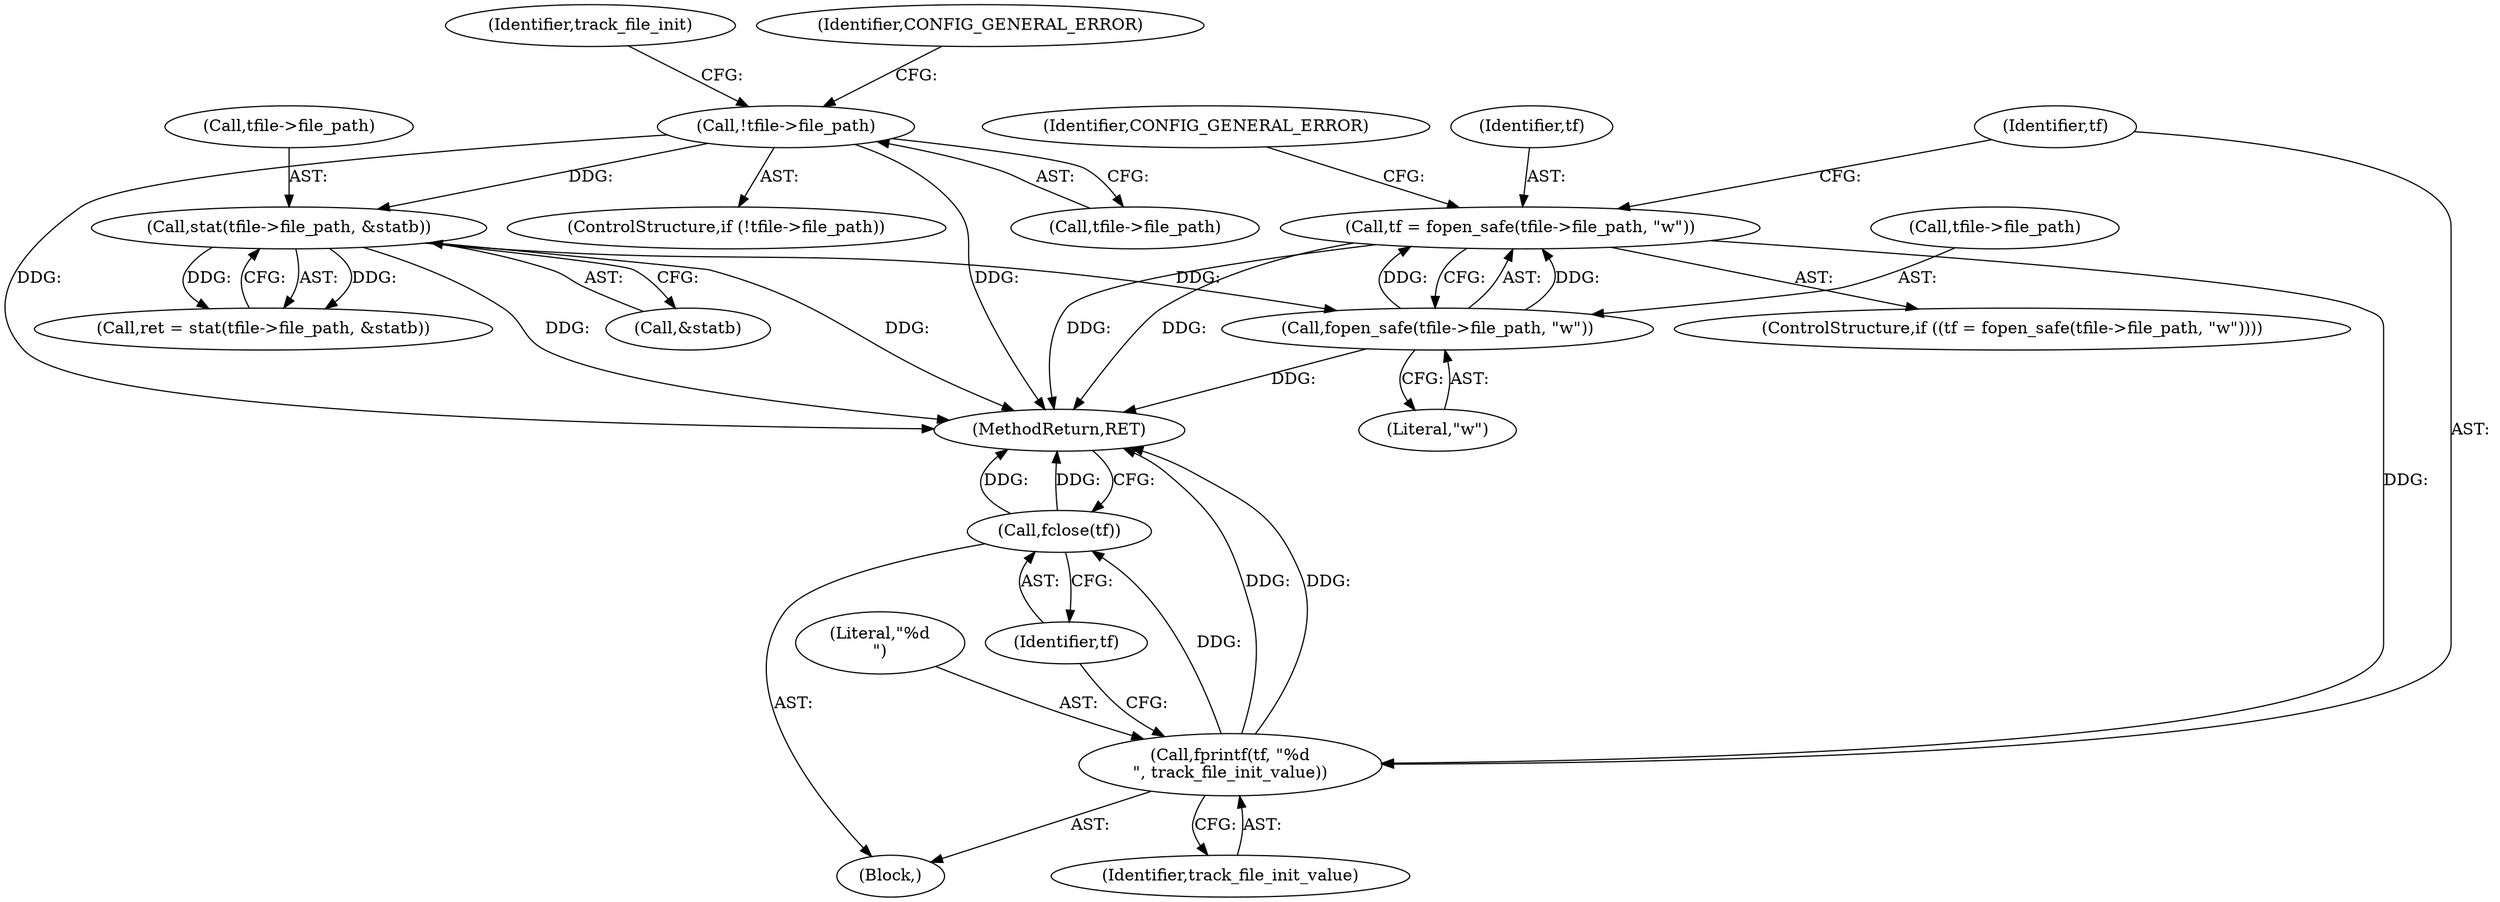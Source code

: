digraph "0_keepalived_04f2d32871bb3b11d7dc024039952f2fe2750306_4@API" {
"1000189" [label="(Call,tf = fopen_safe(tfile->file_path, \"w\"))"];
"1000191" [label="(Call,fopen_safe(tfile->file_path, \"w\"))"];
"1000146" [label="(Call,stat(tfile->file_path, &statb))"];
"1000118" [label="(Call,!tfile->file_path)"];
"1000197" [label="(Call,fprintf(tf, \"%d\n\", track_file_init_value))"];
"1000201" [label="(Call,fclose(tf))"];
"1000119" [label="(Call,tfile->file_path)"];
"1000198" [label="(Identifier,tf)"];
"1000150" [label="(Call,&statb)"];
"1000197" [label="(Call,fprintf(tf, \"%d\n\", track_file_init_value))"];
"1000146" [label="(Call,stat(tfile->file_path, &statb))"];
"1000191" [label="(Call,fopen_safe(tfile->file_path, \"w\"))"];
"1000202" [label="(Identifier,tf)"];
"1000201" [label="(Call,fclose(tf))"];
"1000199" [label="(Literal,\"%d\n\")"];
"1000189" [label="(Call,tf = fopen_safe(tfile->file_path, \"w\"))"];
"1000192" [label="(Call,tfile->file_path)"];
"1000188" [label="(ControlStructure,if ((tf = fopen_safe(tfile->file_path, \"w\"))))"];
"1000200" [label="(Identifier,track_file_init_value)"];
"1000205" [label="(Identifier,CONFIG_GENERAL_ERROR)"];
"1000196" [label="(Block,)"];
"1000210" [label="(MethodReturn,RET)"];
"1000190" [label="(Identifier,tf)"];
"1000195" [label="(Literal,\"w\")"];
"1000141" [label="(Identifier,track_file_init)"];
"1000147" [label="(Call,tfile->file_path)"];
"1000118" [label="(Call,!tfile->file_path)"];
"1000144" [label="(Call,ret = stat(tfile->file_path, &statb))"];
"1000124" [label="(Identifier,CONFIG_GENERAL_ERROR)"];
"1000117" [label="(ControlStructure,if (!tfile->file_path))"];
"1000189" -> "1000188"  [label="AST: "];
"1000189" -> "1000191"  [label="CFG: "];
"1000190" -> "1000189"  [label="AST: "];
"1000191" -> "1000189"  [label="AST: "];
"1000198" -> "1000189"  [label="CFG: "];
"1000205" -> "1000189"  [label="CFG: "];
"1000189" -> "1000210"  [label="DDG: "];
"1000189" -> "1000210"  [label="DDG: "];
"1000191" -> "1000189"  [label="DDG: "];
"1000191" -> "1000189"  [label="DDG: "];
"1000189" -> "1000197"  [label="DDG: "];
"1000191" -> "1000195"  [label="CFG: "];
"1000192" -> "1000191"  [label="AST: "];
"1000195" -> "1000191"  [label="AST: "];
"1000191" -> "1000210"  [label="DDG: "];
"1000146" -> "1000191"  [label="DDG: "];
"1000146" -> "1000144"  [label="AST: "];
"1000146" -> "1000150"  [label="CFG: "];
"1000147" -> "1000146"  [label="AST: "];
"1000150" -> "1000146"  [label="AST: "];
"1000144" -> "1000146"  [label="CFG: "];
"1000146" -> "1000210"  [label="DDG: "];
"1000146" -> "1000210"  [label="DDG: "];
"1000146" -> "1000144"  [label="DDG: "];
"1000146" -> "1000144"  [label="DDG: "];
"1000118" -> "1000146"  [label="DDG: "];
"1000118" -> "1000117"  [label="AST: "];
"1000118" -> "1000119"  [label="CFG: "];
"1000119" -> "1000118"  [label="AST: "];
"1000124" -> "1000118"  [label="CFG: "];
"1000141" -> "1000118"  [label="CFG: "];
"1000118" -> "1000210"  [label="DDG: "];
"1000118" -> "1000210"  [label="DDG: "];
"1000197" -> "1000196"  [label="AST: "];
"1000197" -> "1000200"  [label="CFG: "];
"1000198" -> "1000197"  [label="AST: "];
"1000199" -> "1000197"  [label="AST: "];
"1000200" -> "1000197"  [label="AST: "];
"1000202" -> "1000197"  [label="CFG: "];
"1000197" -> "1000210"  [label="DDG: "];
"1000197" -> "1000210"  [label="DDG: "];
"1000197" -> "1000201"  [label="DDG: "];
"1000201" -> "1000196"  [label="AST: "];
"1000201" -> "1000202"  [label="CFG: "];
"1000202" -> "1000201"  [label="AST: "];
"1000210" -> "1000201"  [label="CFG: "];
"1000201" -> "1000210"  [label="DDG: "];
"1000201" -> "1000210"  [label="DDG: "];
}
